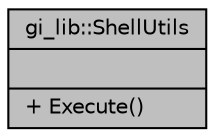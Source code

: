 digraph "gi_lib::ShellUtils"
{
  edge [fontname="Helvetica",fontsize="10",labelfontname="Helvetica",labelfontsize="10"];
  node [fontname="Helvetica",fontsize="10",shape=record];
  Node1 [label="{gi_lib::ShellUtils\n||+ Execute()\l}",height=0.2,width=0.4,color="black", fillcolor="grey75", style="filled", fontcolor="black"];
}

